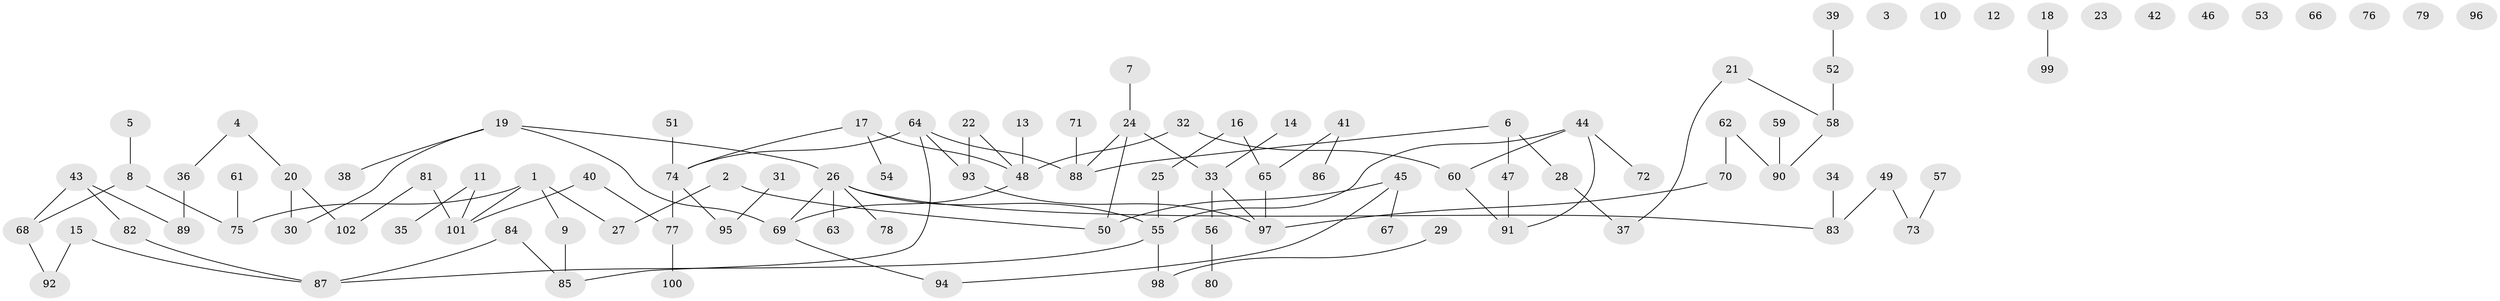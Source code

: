 // Generated by graph-tools (version 1.1) at 2025/39/03/09/25 04:39:42]
// undirected, 102 vertices, 105 edges
graph export_dot {
graph [start="1"]
  node [color=gray90,style=filled];
  1;
  2;
  3;
  4;
  5;
  6;
  7;
  8;
  9;
  10;
  11;
  12;
  13;
  14;
  15;
  16;
  17;
  18;
  19;
  20;
  21;
  22;
  23;
  24;
  25;
  26;
  27;
  28;
  29;
  30;
  31;
  32;
  33;
  34;
  35;
  36;
  37;
  38;
  39;
  40;
  41;
  42;
  43;
  44;
  45;
  46;
  47;
  48;
  49;
  50;
  51;
  52;
  53;
  54;
  55;
  56;
  57;
  58;
  59;
  60;
  61;
  62;
  63;
  64;
  65;
  66;
  67;
  68;
  69;
  70;
  71;
  72;
  73;
  74;
  75;
  76;
  77;
  78;
  79;
  80;
  81;
  82;
  83;
  84;
  85;
  86;
  87;
  88;
  89;
  90;
  91;
  92;
  93;
  94;
  95;
  96;
  97;
  98;
  99;
  100;
  101;
  102;
  1 -- 9;
  1 -- 27;
  1 -- 75;
  1 -- 101;
  2 -- 27;
  2 -- 50;
  4 -- 20;
  4 -- 36;
  5 -- 8;
  6 -- 28;
  6 -- 47;
  6 -- 88;
  7 -- 24;
  8 -- 68;
  8 -- 75;
  9 -- 85;
  11 -- 35;
  11 -- 101;
  13 -- 48;
  14 -- 33;
  15 -- 87;
  15 -- 92;
  16 -- 25;
  16 -- 65;
  17 -- 48;
  17 -- 54;
  17 -- 74;
  18 -- 99;
  19 -- 26;
  19 -- 30;
  19 -- 38;
  19 -- 69;
  20 -- 30;
  20 -- 102;
  21 -- 37;
  21 -- 58;
  22 -- 48;
  22 -- 93;
  24 -- 33;
  24 -- 50;
  24 -- 88;
  25 -- 55;
  26 -- 55;
  26 -- 63;
  26 -- 69;
  26 -- 78;
  26 -- 83;
  28 -- 37;
  29 -- 98;
  31 -- 95;
  32 -- 48;
  32 -- 60;
  33 -- 56;
  33 -- 97;
  34 -- 83;
  36 -- 89;
  39 -- 52;
  40 -- 77;
  40 -- 101;
  41 -- 65;
  41 -- 86;
  43 -- 68;
  43 -- 82;
  43 -- 89;
  44 -- 55;
  44 -- 60;
  44 -- 72;
  44 -- 91;
  45 -- 50;
  45 -- 67;
  45 -- 94;
  47 -- 91;
  48 -- 69;
  49 -- 73;
  49 -- 83;
  51 -- 74;
  52 -- 58;
  55 -- 87;
  55 -- 98;
  56 -- 80;
  57 -- 73;
  58 -- 90;
  59 -- 90;
  60 -- 91;
  61 -- 75;
  62 -- 70;
  62 -- 90;
  64 -- 74;
  64 -- 85;
  64 -- 88;
  64 -- 93;
  65 -- 97;
  68 -- 92;
  69 -- 94;
  70 -- 97;
  71 -- 88;
  74 -- 77;
  74 -- 95;
  77 -- 100;
  81 -- 101;
  81 -- 102;
  82 -- 87;
  84 -- 85;
  84 -- 87;
  93 -- 97;
}
